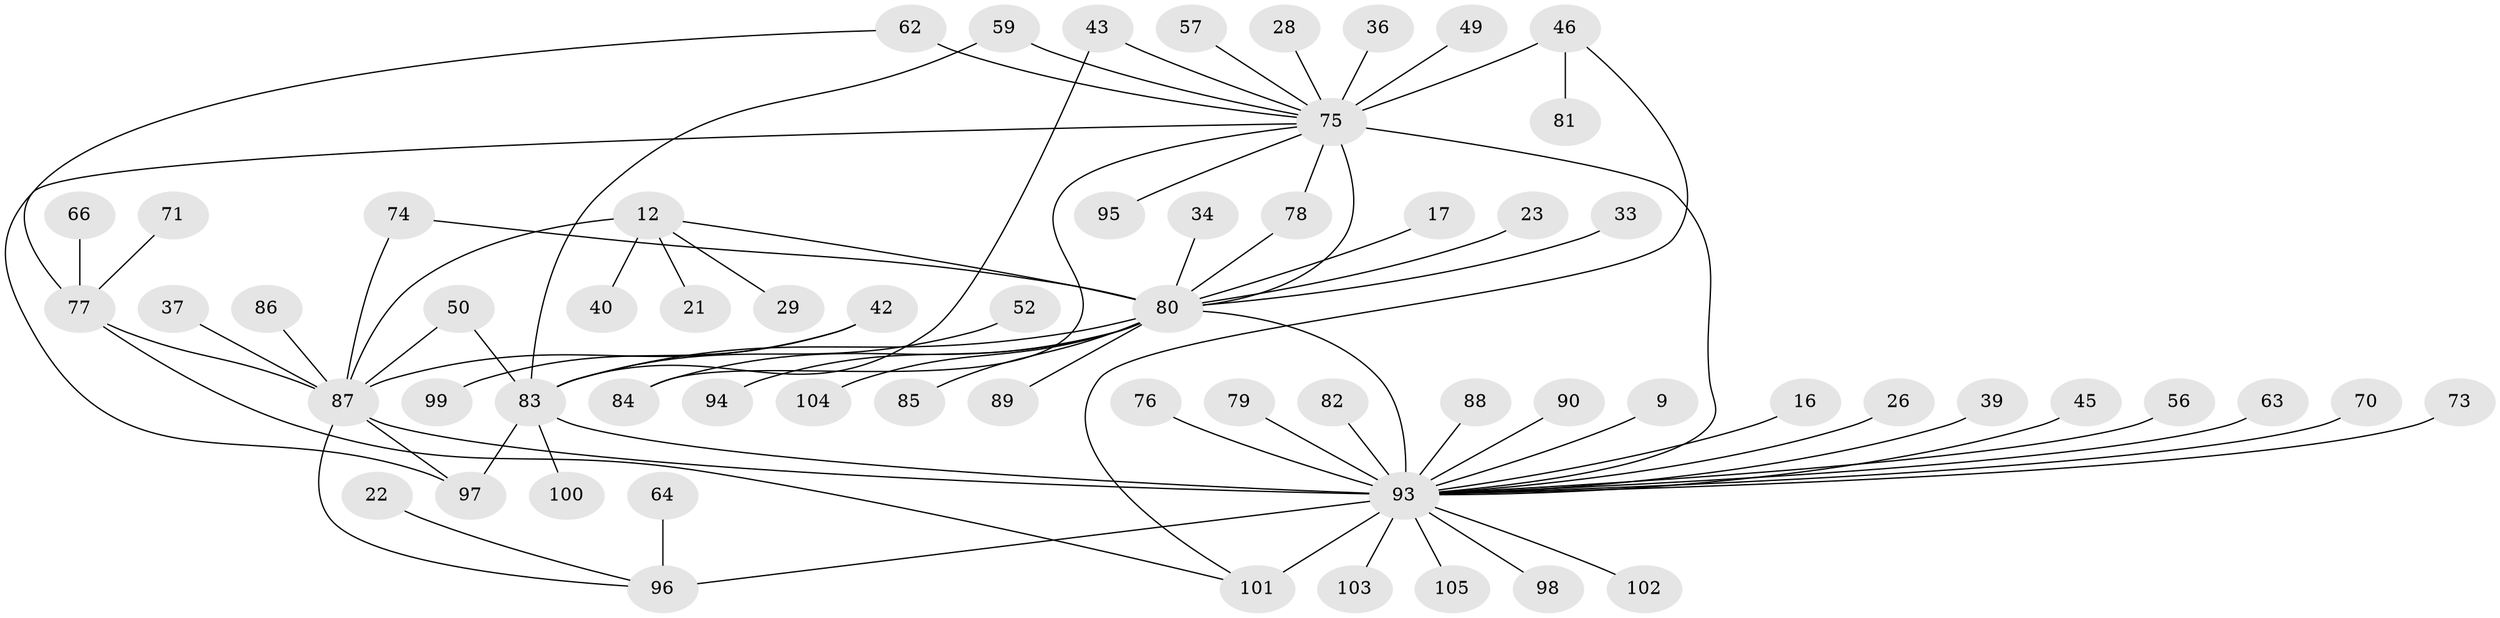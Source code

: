 // original degree distribution, {26: 0.009523809523809525, 10: 0.009523809523809525, 4: 0.0761904761904762, 11: 0.02857142857142857, 12: 0.009523809523809525, 3: 0.13333333333333333, 1: 0.44761904761904764, 2: 0.20952380952380953, 5: 0.02857142857142857, 8: 0.01904761904761905, 6: 0.01904761904761905, 7: 0.009523809523809525}
// Generated by graph-tools (version 1.1) at 2025/50/03/04/25 21:50:57]
// undirected, 63 vertices, 77 edges
graph export_dot {
graph [start="1"]
  node [color=gray90,style=filled];
  9;
  12 [super="+7"];
  16;
  17;
  21;
  22;
  23;
  26;
  28;
  29;
  33;
  34;
  36 [super="+25"];
  37;
  39;
  40;
  42;
  43;
  45;
  46;
  49;
  50;
  52;
  56;
  57;
  59 [super="+51"];
  62 [super="+47"];
  63;
  64;
  66;
  70;
  71;
  73;
  74 [super="+48"];
  75 [super="+15+38+44"];
  76 [super="+60"];
  77 [super="+41+20+65"];
  78 [super="+32"];
  79 [super="+61"];
  80 [super="+30"];
  81;
  82;
  83 [super="+69"];
  84 [super="+53"];
  85 [super="+55"];
  86;
  87 [super="+4"];
  88;
  89;
  90;
  93 [super="+18+35"];
  94;
  95;
  96 [super="+91"];
  97 [super="+92"];
  98;
  99;
  100;
  101 [super="+10"];
  102;
  103;
  104;
  105;
  9 -- 93;
  12 -- 21;
  12 -- 29;
  12 -- 40;
  12 -- 87 [weight=2];
  12 -- 80;
  16 -- 93;
  17 -- 80;
  22 -- 96;
  23 -- 80;
  26 -- 93;
  28 -- 75;
  33 -- 80;
  34 -- 80;
  36 -- 75;
  37 -- 87;
  39 -- 93;
  42 -- 99;
  42 -- 87 [weight=2];
  43 -- 75;
  43 -- 83;
  45 -- 93;
  46 -- 81;
  46 -- 101;
  46 -- 75 [weight=2];
  49 -- 75;
  50 -- 87;
  50 -- 83;
  52 -- 83;
  56 -- 93;
  57 -- 75;
  59 -- 83;
  59 -- 75;
  62 -- 77;
  62 -- 75 [weight=2];
  63 -- 93;
  64 -- 96;
  66 -- 77;
  70 -- 93;
  71 -- 77;
  73 -- 93;
  74 -- 80;
  74 -- 87;
  75 -- 93 [weight=5];
  75 -- 78;
  75 -- 95;
  75 -- 80;
  75 -- 84;
  75 -- 97;
  76 -- 93;
  77 -- 101;
  77 -- 87 [weight=2];
  78 -- 80;
  79 -- 93;
  80 -- 93 [weight=3];
  80 -- 83 [weight=3];
  80 -- 84;
  80 -- 89;
  80 -- 94;
  80 -- 104;
  80 -- 85;
  82 -- 93;
  83 -- 100;
  83 -- 93 [weight=3];
  83 -- 97;
  86 -- 87;
  87 -- 96 [weight=2];
  87 -- 93 [weight=6];
  87 -- 97;
  88 -- 93;
  90 -- 93;
  93 -- 103;
  93 -- 96 [weight=3];
  93 -- 101 [weight=4];
  93 -- 98;
  93 -- 102;
  93 -- 105;
}
